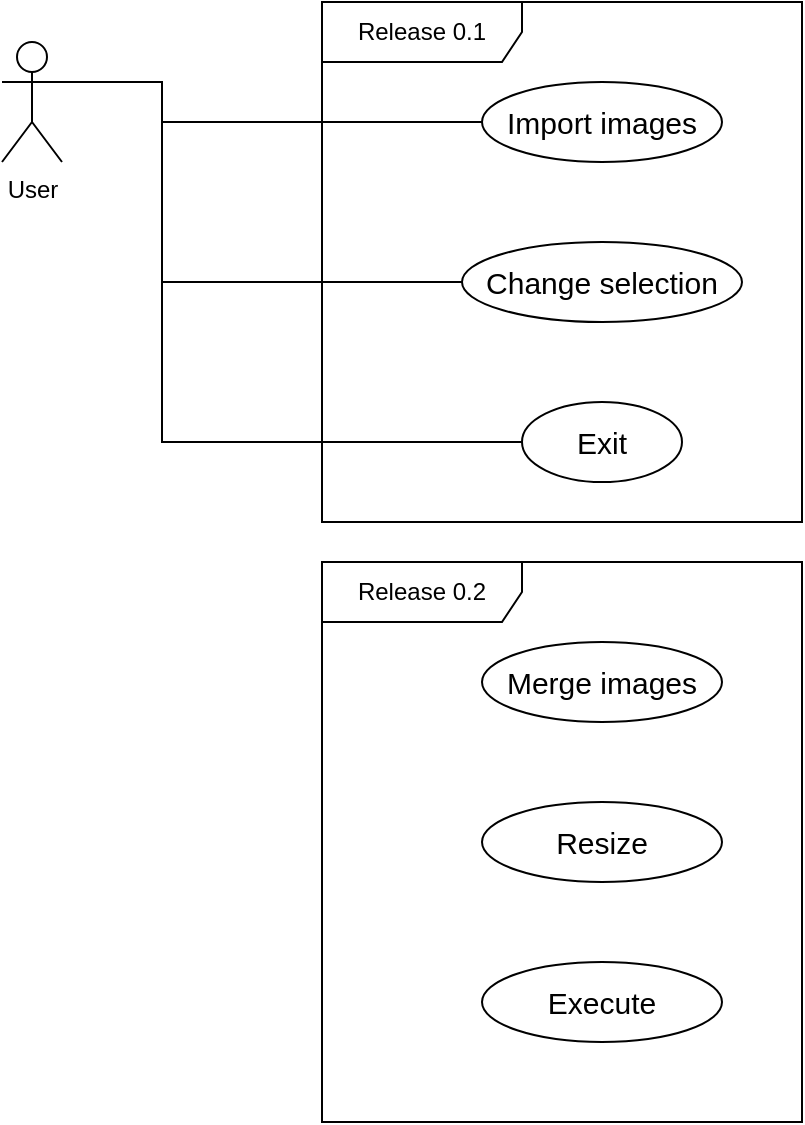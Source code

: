 <mxfile version="11.3.0" type="device" pages="1"><diagram name="Page-1" id="9361dd3d-8414-5efd-6122-117bd74ce7a7"><mxGraphModel dx="46677" dy="-17800.5" grid="1" gridSize="10" guides="1" tooltips="1" connect="1" arrows="1" fold="1" page="1" pageScale="1.5" pageWidth="1169" pageHeight="827" background="#ffffff" math="0" shadow="0"><root><mxCell id="0"/><mxCell id="1" parent="0"/><mxCell id="1Ig131WTVvKLoFPh3N3X-98" value="Release 0.1" style="shape=umlFrame;whiteSpace=wrap;html=1;width=100;height=30;align=center;" parent="1" vertex="1"><mxGeometry x="-45400" y="18680" width="240" height="260" as="geometry"/></mxCell><mxCell id="1Ig131WTVvKLoFPh3N3X-94" style="edgeStyle=orthogonalEdgeStyle;rounded=0;orthogonalLoop=1;jettySize=auto;html=1;entryX=0;entryY=0.5;entryDx=0;entryDy=0;endArrow=none;endFill=0;exitX=1;exitY=0.333;exitDx=0;exitDy=0;exitPerimeter=0;" parent="1" source="1Ig131WTVvKLoFPh3N3X-89" target="1Ig131WTVvKLoFPh3N3X-91" edge="1"><mxGeometry relative="1" as="geometry"><Array as="points"><mxPoint x="-45480" y="18720"/><mxPoint x="-45480" y="18740"/></Array></mxGeometry></mxCell><mxCell id="1Ig131WTVvKLoFPh3N3X-95" style="edgeStyle=orthogonalEdgeStyle;rounded=0;orthogonalLoop=1;jettySize=auto;html=1;entryX=0;entryY=0.5;entryDx=0;entryDy=0;endArrow=none;endFill=0;exitX=1;exitY=0.333;exitDx=0;exitDy=0;exitPerimeter=0;" parent="1" source="1Ig131WTVvKLoFPh3N3X-89" target="1Ig131WTVvKLoFPh3N3X-92" edge="1"><mxGeometry relative="1" as="geometry"><Array as="points"><mxPoint x="-45480" y="18720"/><mxPoint x="-45480" y="18820"/></Array></mxGeometry></mxCell><mxCell id="1Ig131WTVvKLoFPh3N3X-96" style="edgeStyle=orthogonalEdgeStyle;rounded=0;orthogonalLoop=1;jettySize=auto;html=1;endArrow=none;endFill=0;entryX=0;entryY=0.5;entryDx=0;entryDy=0;" parent="1" target="1Ig131WTVvKLoFPh3N3X-93" edge="1"><mxGeometry relative="1" as="geometry"><mxPoint x="-45520" y="18720" as="sourcePoint"/><mxPoint x="-45227" y="19025" as="targetPoint"/><Array as="points"><mxPoint x="-45480" y="18720"/><mxPoint x="-45480" y="18900"/></Array></mxGeometry></mxCell><mxCell id="1Ig131WTVvKLoFPh3N3X-89" value="User" style="shape=umlActor;verticalLabelPosition=bottom;labelBackgroundColor=#ffffff;verticalAlign=top;html=1;" parent="1" vertex="1"><mxGeometry x="-45560" y="18700" width="30" height="60" as="geometry"/></mxCell><mxCell id="1Ig131WTVvKLoFPh3N3X-91" value="Import images" style="ellipse;whiteSpace=wrap;html=1;fontSize=15;" parent="1" vertex="1"><mxGeometry x="-45320" y="18720" width="120" height="40" as="geometry"/></mxCell><mxCell id="1Ig131WTVvKLoFPh3N3X-92" value="Change selection" style="ellipse;whiteSpace=wrap;html=1;fontSize=15;" parent="1" vertex="1"><mxGeometry x="-45330" y="18800" width="140" height="40" as="geometry"/></mxCell><mxCell id="1Ig131WTVvKLoFPh3N3X-93" value="Exit" style="ellipse;whiteSpace=wrap;html=1;fontSize=15;" parent="1" vertex="1"><mxGeometry x="-45300" y="18880" width="80" height="40" as="geometry"/></mxCell><mxCell id="TzrAzEMmx7E-zMjqUaRl-1" value="Release 0.2" style="shape=umlFrame;whiteSpace=wrap;html=1;width=100;height=30;" parent="1" vertex="1"><mxGeometry x="-45400" y="18960" width="240" height="280" as="geometry"/></mxCell><mxCell id="TzrAzEMmx7E-zMjqUaRl-2" value="Merge images" style="ellipse;whiteSpace=wrap;html=1;fontSize=15;" parent="1" vertex="1"><mxGeometry x="-45320" y="19000" width="120" height="40" as="geometry"/></mxCell><mxCell id="MhjxUiyb3e-35sOO7gFr-1" value="Resize" style="ellipse;whiteSpace=wrap;html=1;fontSize=15;" vertex="1" parent="1"><mxGeometry x="-45320" y="19080" width="120" height="40" as="geometry"/></mxCell><mxCell id="MhjxUiyb3e-35sOO7gFr-2" value="Execute" style="ellipse;whiteSpace=wrap;html=1;fontSize=15;" vertex="1" parent="1"><mxGeometry x="-45320" y="19160" width="120" height="40" as="geometry"/></mxCell></root></mxGraphModel></diagram></mxfile>